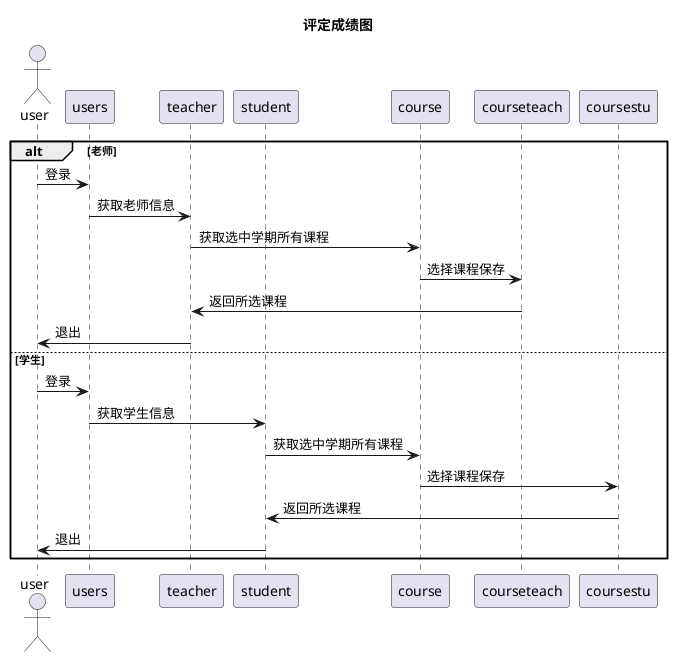 @startuml
title:评定成绩图
actor user
participant users
participant teacher
participant student
participant course
participant courseteach
participant coursestu
alt 老师
user->users:登录
users->teacher:获取老师信息
teacher->course:获取选中学期所有课程
course->courseteach:选择课程保存
courseteach->teacher:返回所选课程
teacher->user:退出
 else 学生
user->users:登录
users->student:获取学生信息
student->course:获取选中学期所有课程
course->coursestu:选择课程保存
coursestu->student:返回所选课程
student->user:退出

end
@enduml